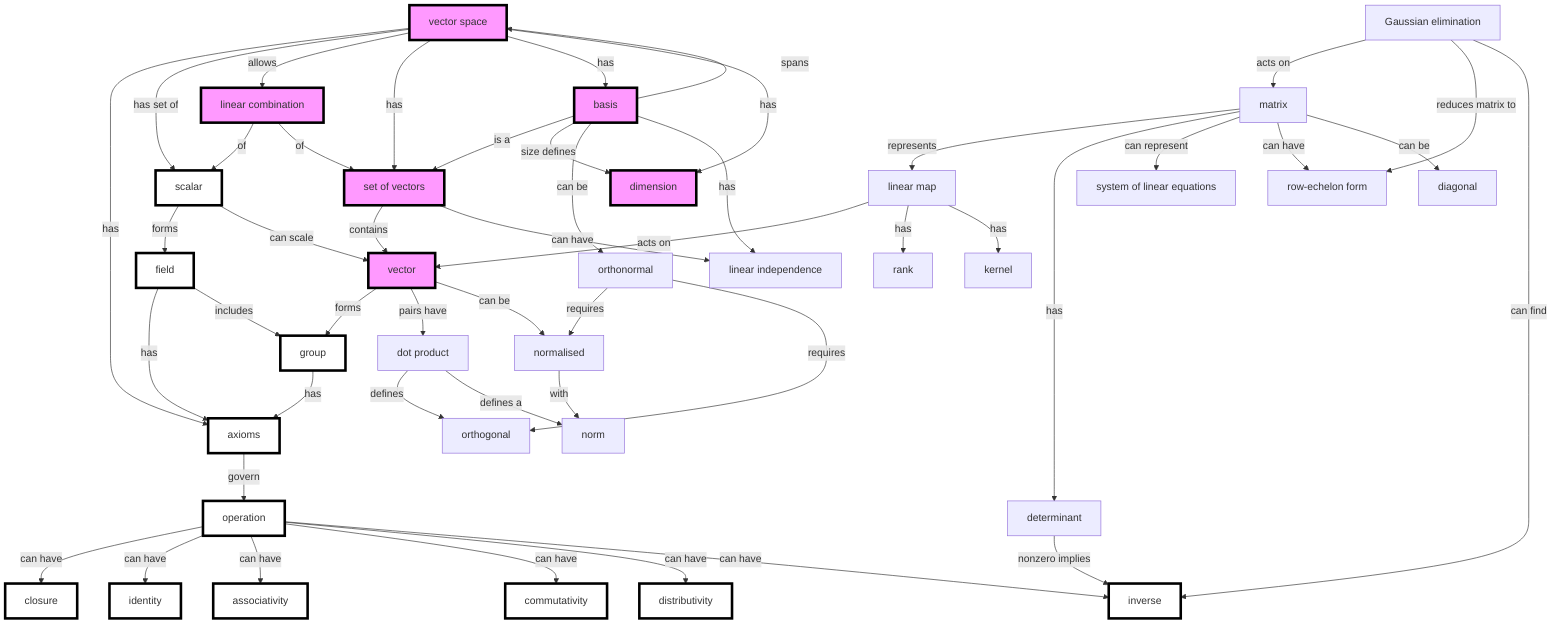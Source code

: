 graph TB
    op[operation]:::previous -- can have --> closure:::previous
    op -- can have --> identity:::previous
    op -- can have --> associativity:::previous
    op -- can have --> commutativity:::previous
    op -- can have --> distributivity:::previous
    op -- can have --> inverse:::previous


    scalar -- forms --> field

    scalar:::previous -- can scale --> vector:::previous

    vector:::today -- forms --> group
    vector -- pairs have --> dp[dot product]
    dp -- defines --> orthogonal
    vector -- can be --> normalised
    normalised -- with --> norm
    vs -- has --> axioms

    vs -- has set of --> scalar
    vs -- allows --> lincomb[linear combination]:::today
    vs[vector space]:::today -- has --> vectorset:::today

    vs -- has --> basis:::today

    vs -- has --> dimension:::today

    vectorset -- contains --> vector
    basis -- spans --> vs
    lincomb -- of --> scalar
    lincomb -- of --> vectorset
    field:::previous -- has --> axioms
    group:::previous -- has --> axioms
    field -- includes --> group

    basis -- is a --> vectorset
    basis -- size defines --> dimension
    basis -- can be -->orthonormal
    orthonormal -- requires --> normalised

    orthonormal -- requires --> orthogonal
    dp -- defines a --> norm

    lm[linear map] -- acts on --> vector
    matrix -- represents --> lm
    matrix -- has --> determinant
    determinant -- nonzero implies --> inverse
    matrix -- can represent --> lineq[system of linear equations]
    ge[Gaussian elimination] -- acts on --> matrix
    ge -- reduces matrix to --> ref[row-echelon form]
    matrix -- can have --> ref
    matrix -- can be --> diagonal

    vectorset[set of vectors]
    vectorset -- can have --> indep[linear independence]
    basis -- has --> indep
    lm -- has --> rank
    lm -- has --> kernel
    ge -- can find --> inverse
    axioms:::previous -- govern --> op

classDef today fill:#f9f,stroke:#000,stroke-width:4px;
classDef previous fill:#fff,stroke:#000,stroke-width:4px;